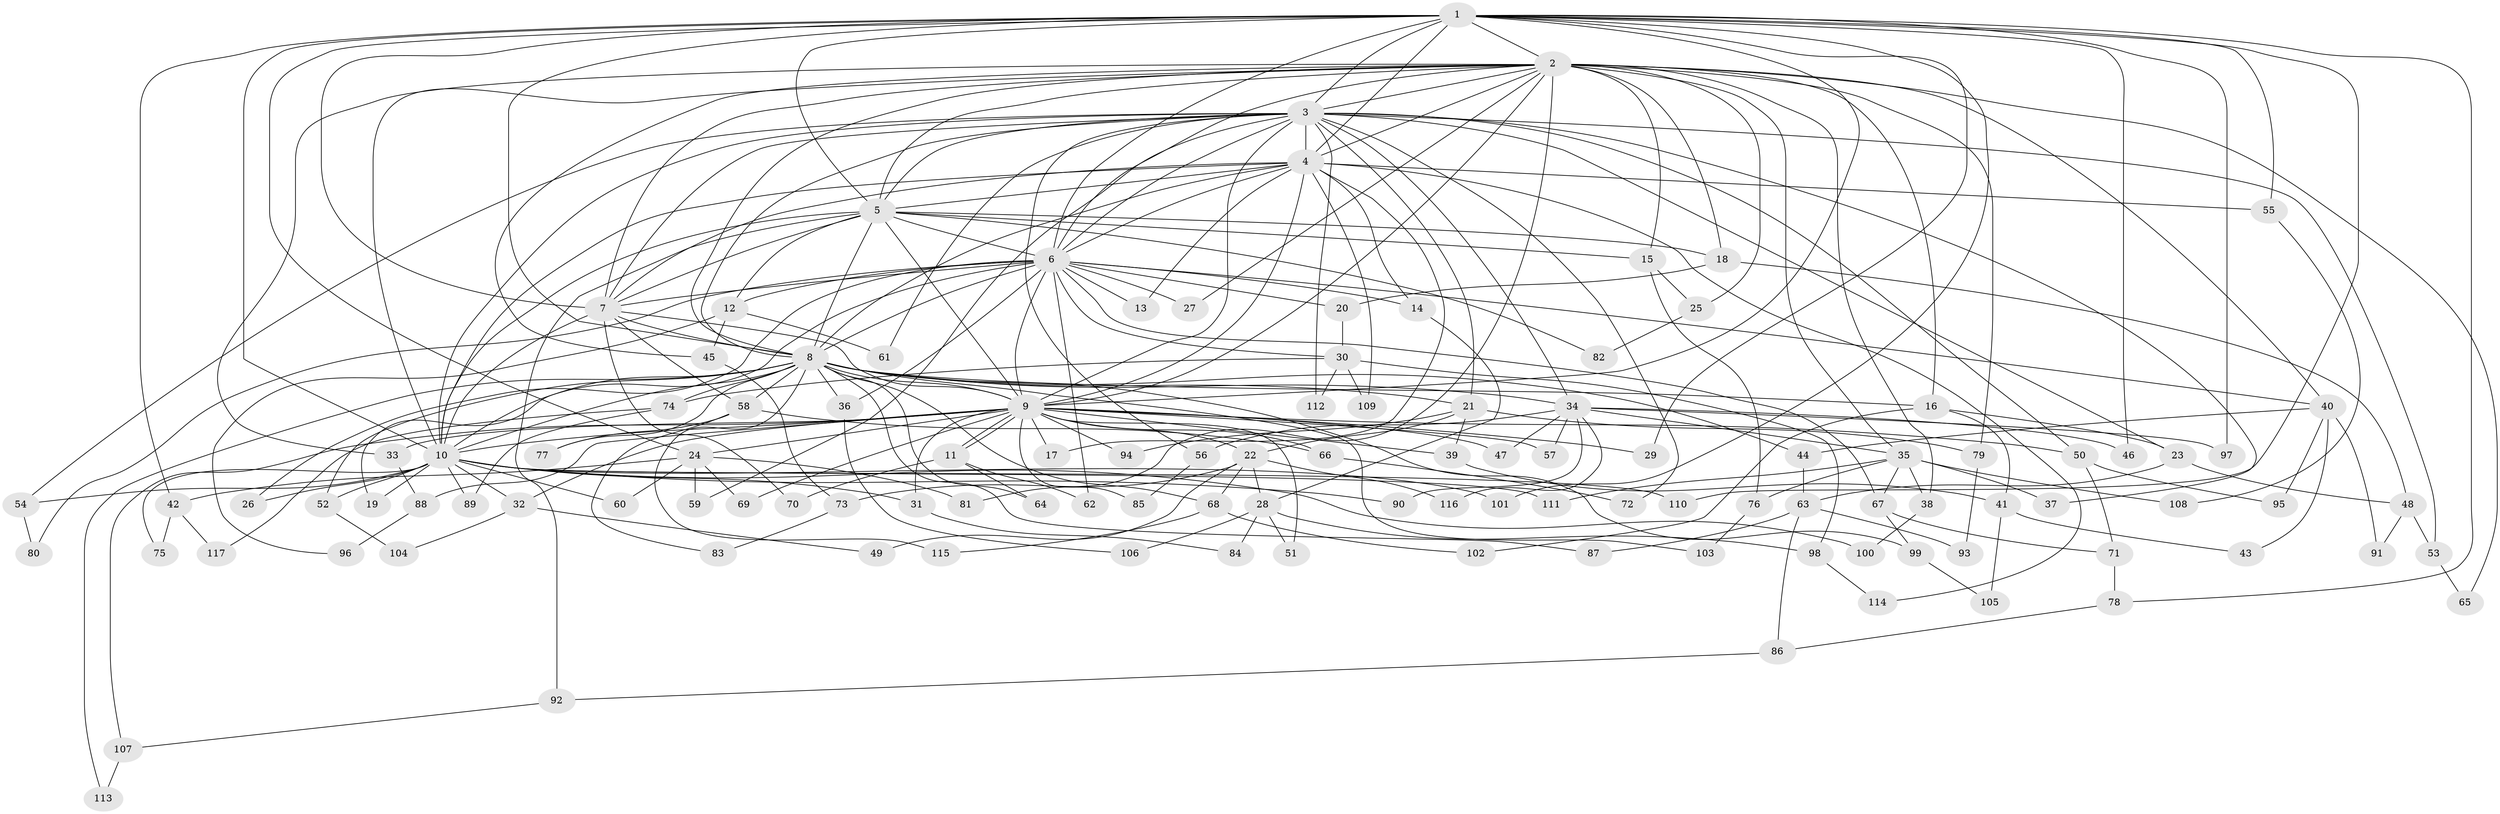 // coarse degree distribution, {13: 0.01694915254237288, 16: 0.01694915254237288, 36: 0.01694915254237288, 17: 0.01694915254237288, 21: 0.01694915254237288, 4: 0.13559322033898305, 2: 0.3559322033898305, 5: 0.1016949152542373, 9: 0.03389830508474576, 7: 0.05084745762711865, 3: 0.2033898305084746, 6: 0.01694915254237288, 8: 0.01694915254237288}
// Generated by graph-tools (version 1.1) at 2025/49/03/04/25 22:49:57]
// undirected, 117 vertices, 259 edges
graph export_dot {
  node [color=gray90,style=filled];
  1;
  2;
  3;
  4;
  5;
  6;
  7;
  8;
  9;
  10;
  11;
  12;
  13;
  14;
  15;
  16;
  17;
  18;
  19;
  20;
  21;
  22;
  23;
  24;
  25;
  26;
  27;
  28;
  29;
  30;
  31;
  32;
  33;
  34;
  35;
  36;
  37;
  38;
  39;
  40;
  41;
  42;
  43;
  44;
  45;
  46;
  47;
  48;
  49;
  50;
  51;
  52;
  53;
  54;
  55;
  56;
  57;
  58;
  59;
  60;
  61;
  62;
  63;
  64;
  65;
  66;
  67;
  68;
  69;
  70;
  71;
  72;
  73;
  74;
  75;
  76;
  77;
  78;
  79;
  80;
  81;
  82;
  83;
  84;
  85;
  86;
  87;
  88;
  89;
  90;
  91;
  92;
  93;
  94;
  95;
  96;
  97;
  98;
  99;
  100;
  101;
  102;
  103;
  104;
  105;
  106;
  107;
  108;
  109;
  110;
  111;
  112;
  113;
  114;
  115;
  116;
  117;
  1 -- 2;
  1 -- 3;
  1 -- 4;
  1 -- 5;
  1 -- 6;
  1 -- 7;
  1 -- 8;
  1 -- 9;
  1 -- 10;
  1 -- 24;
  1 -- 29;
  1 -- 42;
  1 -- 46;
  1 -- 55;
  1 -- 78;
  1 -- 97;
  1 -- 101;
  1 -- 110;
  2 -- 3;
  2 -- 4;
  2 -- 5;
  2 -- 6;
  2 -- 7;
  2 -- 8;
  2 -- 9;
  2 -- 10;
  2 -- 15;
  2 -- 16;
  2 -- 18;
  2 -- 25;
  2 -- 27;
  2 -- 33;
  2 -- 35;
  2 -- 38;
  2 -- 40;
  2 -- 45;
  2 -- 65;
  2 -- 79;
  2 -- 81;
  3 -- 4;
  3 -- 5;
  3 -- 6;
  3 -- 7;
  3 -- 8;
  3 -- 9;
  3 -- 10;
  3 -- 21;
  3 -- 23;
  3 -- 34;
  3 -- 37;
  3 -- 50;
  3 -- 53;
  3 -- 54;
  3 -- 56;
  3 -- 59;
  3 -- 61;
  3 -- 72;
  3 -- 112;
  4 -- 5;
  4 -- 6;
  4 -- 7;
  4 -- 8;
  4 -- 9;
  4 -- 10;
  4 -- 13;
  4 -- 14;
  4 -- 17;
  4 -- 55;
  4 -- 109;
  4 -- 114;
  5 -- 6;
  5 -- 7;
  5 -- 8;
  5 -- 9;
  5 -- 10;
  5 -- 12;
  5 -- 15;
  5 -- 18;
  5 -- 82;
  5 -- 92;
  6 -- 7;
  6 -- 8;
  6 -- 9;
  6 -- 10;
  6 -- 12;
  6 -- 13;
  6 -- 14;
  6 -- 20;
  6 -- 26;
  6 -- 27;
  6 -- 30;
  6 -- 36;
  6 -- 40;
  6 -- 62;
  6 -- 67;
  6 -- 80;
  7 -- 8;
  7 -- 9;
  7 -- 10;
  7 -- 58;
  7 -- 70;
  8 -- 9;
  8 -- 10;
  8 -- 16;
  8 -- 19;
  8 -- 21;
  8 -- 34;
  8 -- 36;
  8 -- 44;
  8 -- 52;
  8 -- 58;
  8 -- 64;
  8 -- 68;
  8 -- 74;
  8 -- 77;
  8 -- 87;
  8 -- 99;
  8 -- 103;
  8 -- 113;
  8 -- 115;
  9 -- 10;
  9 -- 11;
  9 -- 11;
  9 -- 17;
  9 -- 22;
  9 -- 24;
  9 -- 29;
  9 -- 31;
  9 -- 32;
  9 -- 33;
  9 -- 39;
  9 -- 47;
  9 -- 50;
  9 -- 51;
  9 -- 57;
  9 -- 66;
  9 -- 69;
  9 -- 85;
  9 -- 88;
  9 -- 94;
  9 -- 107;
  10 -- 19;
  10 -- 26;
  10 -- 31;
  10 -- 32;
  10 -- 52;
  10 -- 54;
  10 -- 60;
  10 -- 75;
  10 -- 89;
  10 -- 90;
  10 -- 100;
  10 -- 101;
  10 -- 110;
  10 -- 111;
  11 -- 62;
  11 -- 64;
  11 -- 70;
  12 -- 45;
  12 -- 61;
  12 -- 96;
  14 -- 28;
  15 -- 25;
  15 -- 76;
  16 -- 23;
  16 -- 41;
  16 -- 102;
  18 -- 20;
  18 -- 48;
  20 -- 30;
  21 -- 22;
  21 -- 39;
  21 -- 79;
  21 -- 94;
  22 -- 28;
  22 -- 49;
  22 -- 68;
  22 -- 73;
  22 -- 116;
  23 -- 48;
  23 -- 63;
  24 -- 42;
  24 -- 59;
  24 -- 60;
  24 -- 69;
  24 -- 81;
  25 -- 82;
  28 -- 51;
  28 -- 84;
  28 -- 98;
  28 -- 106;
  30 -- 74;
  30 -- 98;
  30 -- 109;
  30 -- 112;
  31 -- 84;
  32 -- 49;
  32 -- 104;
  33 -- 88;
  34 -- 35;
  34 -- 46;
  34 -- 47;
  34 -- 56;
  34 -- 57;
  34 -- 90;
  34 -- 97;
  34 -- 116;
  35 -- 37;
  35 -- 38;
  35 -- 67;
  35 -- 76;
  35 -- 108;
  35 -- 111;
  36 -- 106;
  38 -- 100;
  39 -- 41;
  40 -- 43;
  40 -- 44;
  40 -- 91;
  40 -- 95;
  41 -- 43;
  41 -- 105;
  42 -- 75;
  42 -- 117;
  44 -- 63;
  45 -- 73;
  48 -- 53;
  48 -- 91;
  50 -- 71;
  50 -- 95;
  52 -- 104;
  53 -- 65;
  54 -- 80;
  55 -- 108;
  56 -- 85;
  58 -- 66;
  58 -- 77;
  58 -- 83;
  63 -- 86;
  63 -- 87;
  63 -- 93;
  66 -- 72;
  67 -- 71;
  67 -- 99;
  68 -- 102;
  68 -- 115;
  71 -- 78;
  73 -- 83;
  74 -- 89;
  74 -- 117;
  76 -- 103;
  78 -- 86;
  79 -- 93;
  86 -- 92;
  88 -- 96;
  92 -- 107;
  98 -- 114;
  99 -- 105;
  107 -- 113;
}
